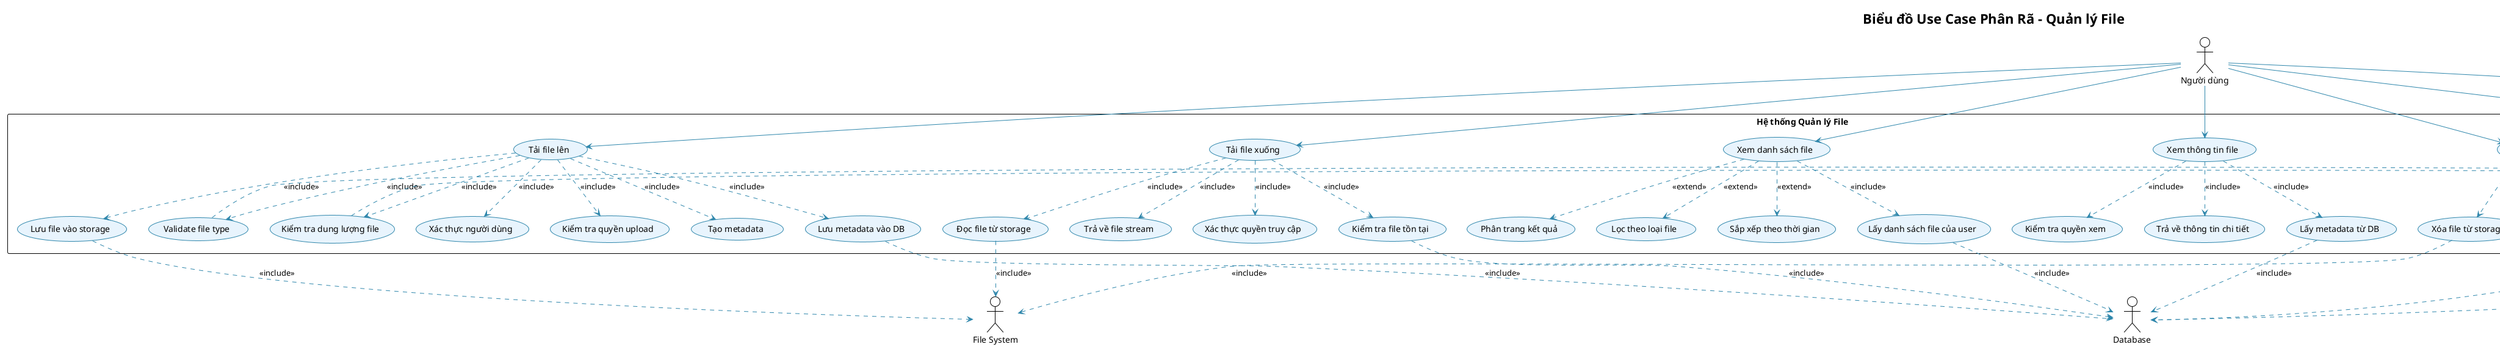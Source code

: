 @startuml UseCase_File_Detailed
!theme plain
skinparam backgroundColor #FFFFFF
skinparam usecase {
    BackgroundColor #E8F4FD
    BorderColor #2E86AB
    ArrowColor #2E86AB
}

title Biểu đồ Use Case Phân Rã - Quản lý File

actor "Người dùng" as User
actor "File System" as FS
actor "Database" as DB

rectangle "Hệ thống Quản lý File" {
    usecase "Tải file lên" as UC1
    usecase "Xác thực người dùng" as UC1_1
    usecase "Kiểm tra quyền upload" as UC1_2
    usecase "Validate file type" as UC1_3
    usecase "Kiểm tra dung lượng file" as UC1_4
    usecase "Lưu file vào storage" as UC1_5
    usecase "Tạo metadata" as UC1_6
    usecase "Lưu metadata vào DB" as UC1_7
    
    usecase "Tải file xuống" as UC2
    usecase "Xác thực quyền truy cập" as UC2_1
    usecase "Kiểm tra file tồn tại" as UC2_2
    usecase "Đọc file từ storage" as UC2_3
    usecase "Trả về file stream" as UC2_4
    
    usecase "Xem danh sách file" as UC3
    usecase "Lấy danh sách file của user" as UC3_1
    usecase "Lọc theo loại file" as UC3_2
    usecase "Sắp xếp theo thời gian" as UC3_3
    usecase "Phân trang kết quả" as UC3_4
    
    usecase "Xem thông tin file" as UC4
    usecase "Lấy metadata từ DB" as UC4_1
    usecase "Kiểm tra quyền xem" as UC4_2
    usecase "Trả về thông tin chi tiết" as UC4_3
    
    usecase "Xóa file" as UC5
    usecase "Xác thực quyền xóa" as UC5_1
    usecase "Xóa file từ storage" as UC5_2
    usecase "Xóa metadata từ DB" as UC5_3
    
    usecase "Đổi tên file" as UC6
    usecase "Xác thực quyền chỉnh sửa" as UC6_1
    usecase "Cập nhật tên file" as UC6_2
    usecase "Cập nhật metadata" as UC6_3
    
    usecase "Xem trước file" as UC7
    usecase "Kiểm tra loại file hỗ trợ" as UC7_1
    usecase "Tạo preview URL" as UC7_2
    usecase "Trả về preview stream" as UC7_3
}

User --> UC1
User --> UC2
User --> UC3
User --> UC4
User --> UC5
User --> UC6
User --> UC7

UC1 ..> UC1_1 : <<include>>
UC1 ..> UC1_2 : <<include>>
UC1 ..> UC1_3 : <<include>>
UC1 ..> UC1_4 : <<include>>
UC1 ..> UC1_5 : <<include>>
UC1 ..> UC1_6 : <<include>>
UC1 ..> UC1_7 : <<include>>

UC2 ..> UC2_1 : <<include>>
UC2 ..> UC2_2 : <<include>>
UC2 ..> UC2_3 : <<include>>
UC2 ..> UC2_4 : <<include>>

UC3 ..> UC3_1 : <<include>>
UC3 ..> UC3_2 : <<extend>>
UC3 ..> UC3_3 : <<extend>>
UC3 ..> UC3_4 : <<extend>>

UC4 ..> UC4_1 : <<include>>
UC4 ..> UC4_2 : <<include>>
UC4 ..> UC4_3 : <<include>>

UC5 ..> UC5_1 : <<include>>
UC5 ..> UC5_2 : <<include>>
UC5 ..> UC5_3 : <<include>>

UC6 ..> UC6_1 : <<include>>
UC6 ..> UC6_2 : <<include>>
UC6 ..> UC6_3 : <<include>>

UC7 ..> UC7_1 : <<include>>
UC7 ..> UC7_2 : <<include>>
UC7 ..> UC7_3 : <<include>>

UC1_5 ..> FS : <<include>>
UC1_7 ..> DB : <<include>>
UC2_2 ..> DB : <<include>>
UC2_3 ..> FS : <<include>>
UC3_1 ..> DB : <<include>>
UC4_1 ..> DB : <<include>>
UC5_2 ..> FS : <<include>>
UC5_3 ..> DB : <<include>>
UC6_3 ..> DB : <<include>>

note right of UC1_3
  - Kiểm tra extension
  - Validate MIME type
  - Chặn file nguy hiểm
end note

note right of UC1_4
  - Giới hạn 100MB/file
  - Kiểm tra dung lượng còn lại
  - Validate tổng dung lượng user
end note

note right of UC7_1
  - Hỗ trợ: Image, Video, PDF
  - Tạo thumbnail cho ảnh
  - Stream video
end note

@enduml 